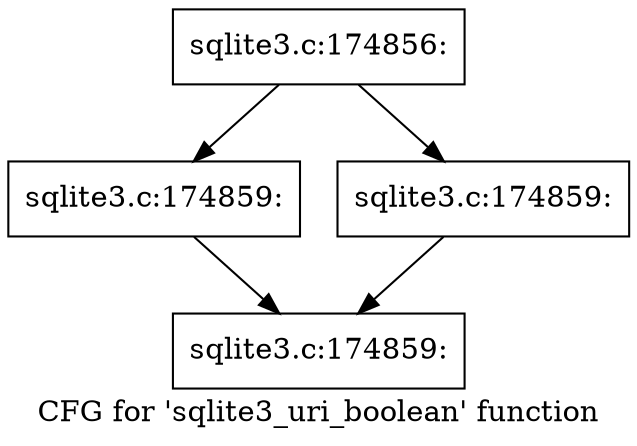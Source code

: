 digraph "CFG for 'sqlite3_uri_boolean' function" {
	label="CFG for 'sqlite3_uri_boolean' function";

	Node0x55c0f6b03d50 [shape=record,label="{sqlite3.c:174856:}"];
	Node0x55c0f6b03d50 -> Node0x55c0f6b08830;
	Node0x55c0f6b03d50 -> Node0x55c0f6b08880;
	Node0x55c0f6b08830 [shape=record,label="{sqlite3.c:174859:}"];
	Node0x55c0f6b08830 -> Node0x55c0f6b088d0;
	Node0x55c0f6b08880 [shape=record,label="{sqlite3.c:174859:}"];
	Node0x55c0f6b08880 -> Node0x55c0f6b088d0;
	Node0x55c0f6b088d0 [shape=record,label="{sqlite3.c:174859:}"];
}
